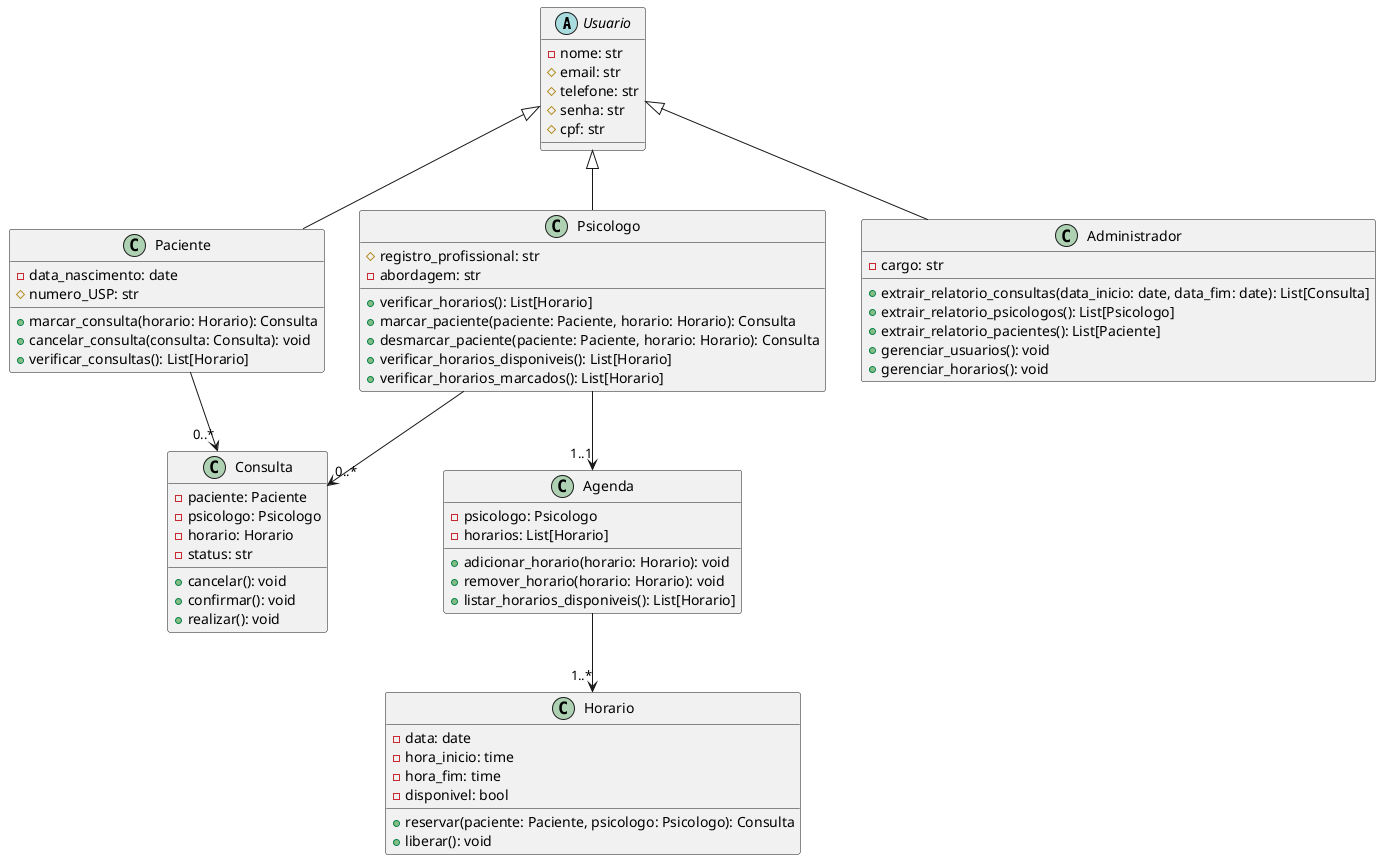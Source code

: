 @startuml 

abstract class Usuario {
  - nome: str
  # email: str
  # telefone: str
  # senha: str
  # cpf: str
}

class Paciente {
  - data_nascimento: date
  # numero_USP: str
  + marcar_consulta(horario: Horario): Consulta
  + cancelar_consulta(consulta: Consulta): void
  + verificar_consultas(): List[Horario]
}

class Psicologo {
  # registro_profissional: str
  - abordagem: str
  + verificar_horarios(): List[Horario]
  + marcar_paciente(paciente: Paciente, horario: Horario): Consulta
  + desmarcar_paciente(paciente: Paciente, horario: Horario): Consulta
  + verificar_horarios_disponiveis(): List[Horario]
  + verificar_horarios_marcados(): List[Horario]
}

class Consulta {
  - paciente: Paciente
  - psicologo: Psicologo
  - horario: Horario
  - status: str
  + cancelar(): void
  + confirmar(): void
  + realizar(): void
}

class Horario {
  - data: date
  - hora_inicio: time
  - hora_fim: time
  - disponivel: bool
  + reservar(paciente: Paciente, psicologo: Psicologo): Consulta
  + liberar(): void
}

class Agenda {
  - psicologo: Psicologo
  - horarios: List[Horario]
  + adicionar_horario(horario: Horario): void
  + remover_horario(horario: Horario): void
  + listar_horarios_disponiveis(): List[Horario]
}

class Administrador {
  - cargo: str
  + extrair_relatorio_consultas(data_inicio: date, data_fim: date): List[Consulta]
  + extrair_relatorio_psicologos(): List[Psicologo]
  + extrair_relatorio_pacientes(): List[Paciente]
  + gerenciar_usuarios(): void
  + gerenciar_horarios(): void
}

Usuario <|-- Paciente
Usuario <|-- Psicologo
Usuario <|-- Administrador
Paciente --> "0..*" Consulta 
Psicologo --> "0..*" Consulta
Psicologo --> "1..1" Agenda
Agenda --> "1..*" Horario


@enduml
